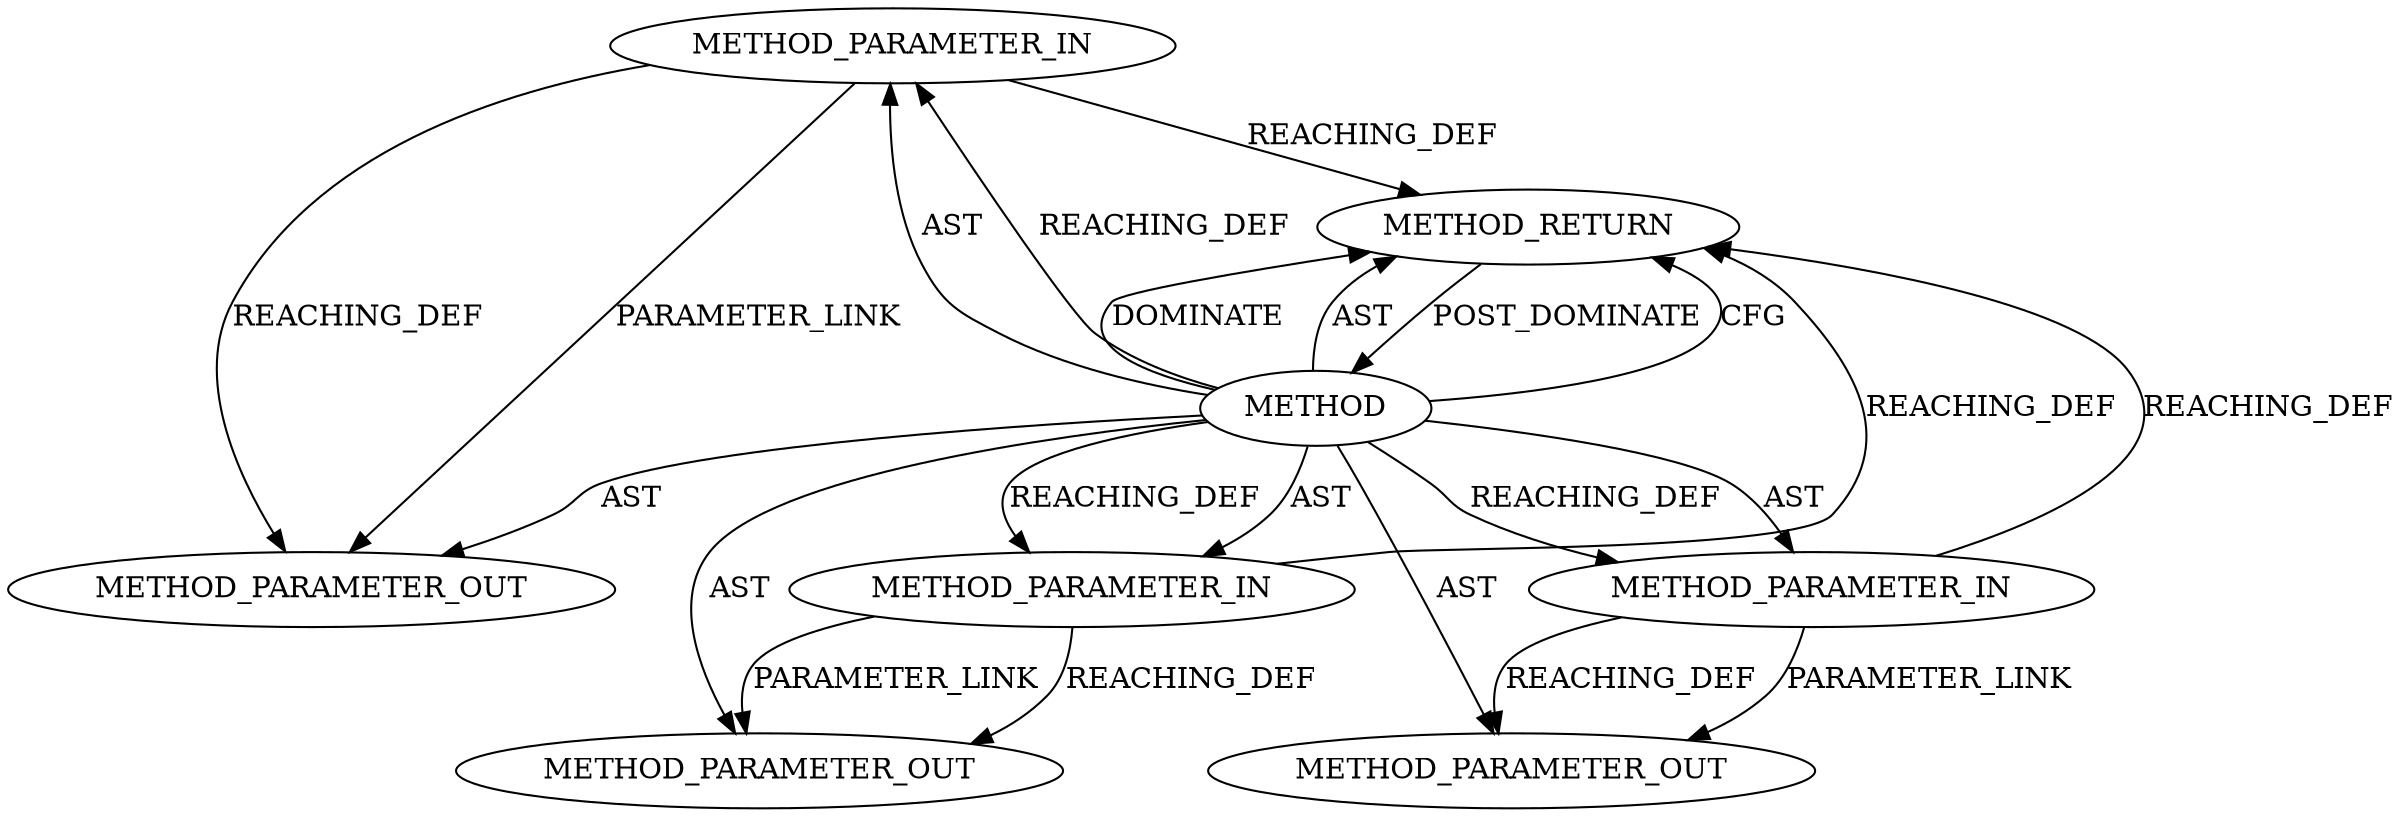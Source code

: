 digraph {
  14039 [label=METHOD_PARAMETER_IN ORDER=3 CODE="b" IS_VARIADIC=false COLUMN_NUMBER=14 LINE_NUMBER=161 TYPE_FULL_NAME="ANY" EVALUATION_STRATEGY="BY_VALUE" INDEX=3 NAME="b"]
  26969 [label=METHOD_PARAMETER_OUT ORDER=2 CODE="a" IS_VARIADIC=false COLUMN_NUMBER=12 LINE_NUMBER=161 TYPE_FULL_NAME="ANY" EVALUATION_STRATEGY="BY_VALUE" INDEX=2 NAME="a"]
  14036 [label=METHOD COLUMN_NUMBER=3 LINE_NUMBER=161 COLUMN_NUMBER_END=15 IS_EXTERNAL=false SIGNATURE="ANY BN_mul (ANY,ANY,ANY)" NAME="BN_mul" AST_PARENT_TYPE="TYPE_DECL" AST_PARENT_FULL_NAME="/home/kb/PycharmProjects/in-line-we-trust/data/raw/openssl/functions/BN_mul--6a2347ee45927c595847.c:<global>" ORDER=3 CODE="ANY BN_mul (c,a,b)" FULL_NAME="BN_mul" LINE_NUMBER_END=161 FILENAME="/home/kb/PycharmProjects/in-line-we-trust/data/raw/openssl/functions/BN_mul--6a2347ee45927c595847.c"]
  26970 [label=METHOD_PARAMETER_OUT ORDER=3 CODE="b" IS_VARIADIC=false COLUMN_NUMBER=14 LINE_NUMBER=161 TYPE_FULL_NAME="ANY" EVALUATION_STRATEGY="BY_VALUE" INDEX=3 NAME="b"]
  14037 [label=METHOD_PARAMETER_IN ORDER=1 CODE="c" IS_VARIADIC=false COLUMN_NUMBER=10 LINE_NUMBER=161 TYPE_FULL_NAME="ANY" EVALUATION_STRATEGY="BY_VALUE" INDEX=1 NAME="c"]
  26968 [label=METHOD_PARAMETER_OUT ORDER=1 CODE="c" IS_VARIADIC=false COLUMN_NUMBER=10 LINE_NUMBER=161 TYPE_FULL_NAME="ANY" EVALUATION_STRATEGY="BY_VALUE" INDEX=1 NAME="c"]
  14040 [label=METHOD_RETURN ORDER=4 CODE="ANY" COLUMN_NUMBER=3 LINE_NUMBER=161 TYPE_FULL_NAME="ANY" EVALUATION_STRATEGY="BY_VALUE"]
  14038 [label=METHOD_PARAMETER_IN ORDER=2 CODE="a" IS_VARIADIC=false COLUMN_NUMBER=12 LINE_NUMBER=161 TYPE_FULL_NAME="ANY" EVALUATION_STRATEGY="BY_VALUE" INDEX=2 NAME="a"]
  14038 -> 26969 [label=REACHING_DEF VARIABLE="a"]
  14036 -> 26970 [label=AST ]
  14036 -> 14037 [label=AST ]
  14036 -> 26969 [label=AST ]
  14038 -> 26969 [label=PARAMETER_LINK ]
  14036 -> 26968 [label=AST ]
  14036 -> 14039 [label=AST ]
  14036 -> 14040 [label=CFG ]
  14036 -> 14038 [label=AST ]
  14036 -> 14040 [label=DOMINATE ]
  14038 -> 14040 [label=REACHING_DEF VARIABLE="a"]
  14037 -> 26968 [label=PARAMETER_LINK ]
  14036 -> 14037 [label=REACHING_DEF VARIABLE=""]
  14036 -> 14040 [label=AST ]
  14039 -> 14040 [label=REACHING_DEF VARIABLE="b"]
  14036 -> 14039 [label=REACHING_DEF VARIABLE=""]
  14039 -> 26970 [label=REACHING_DEF VARIABLE="b"]
  14037 -> 26968 [label=REACHING_DEF VARIABLE="c"]
  14039 -> 26970 [label=PARAMETER_LINK ]
  14040 -> 14036 [label=POST_DOMINATE ]
  14036 -> 14038 [label=REACHING_DEF VARIABLE=""]
  14037 -> 14040 [label=REACHING_DEF VARIABLE="c"]
}
